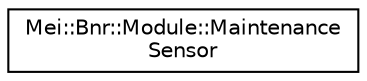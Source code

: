 digraph "Graphical Class Hierarchy"
{
  edge [fontname="Helvetica",fontsize="10",labelfontname="Helvetica",labelfontsize="10"];
  node [fontname="Helvetica",fontsize="10",shape=record];
  rankdir="LR";
  Node1 [label="Mei::Bnr::Module::Maintenance\lSensor",height=0.2,width=0.4,color="black", fillcolor="white", style="filled",URL="$a00108.html",tooltip="Module::MaintenanceSensor. "];
}
